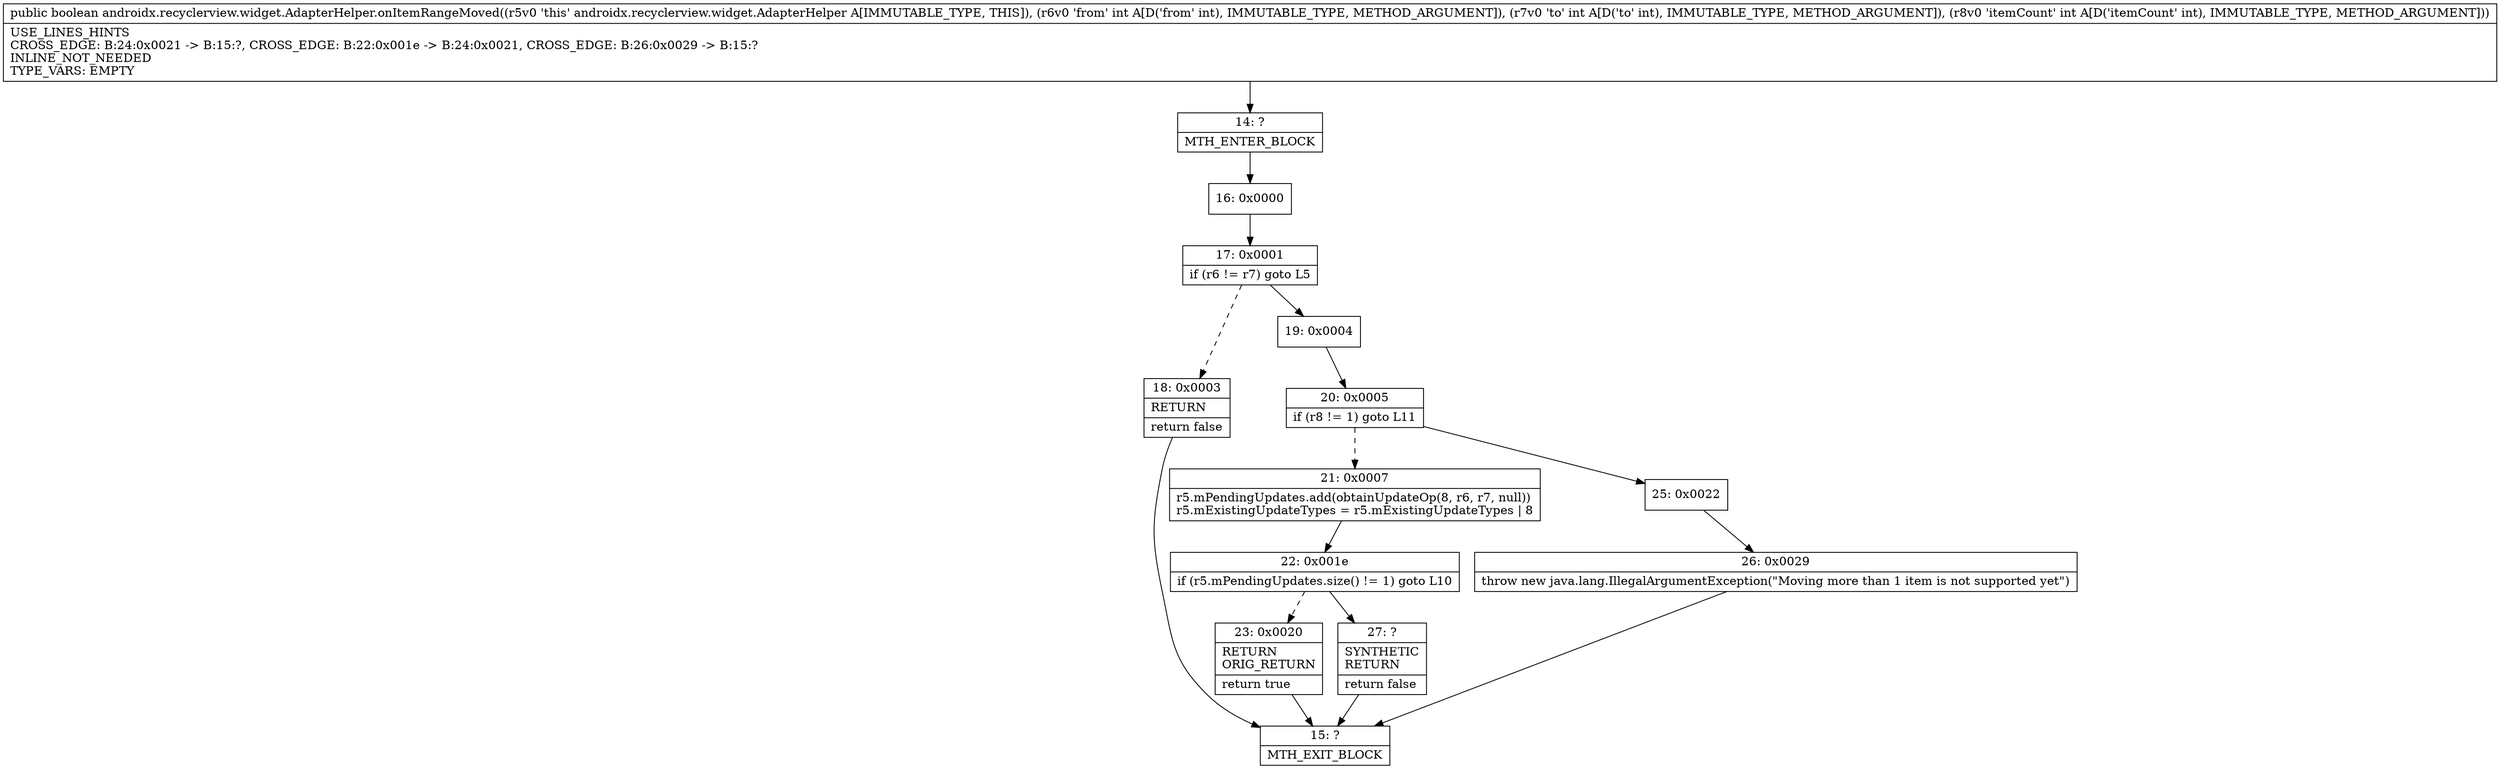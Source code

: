 digraph "CFG forandroidx.recyclerview.widget.AdapterHelper.onItemRangeMoved(III)Z" {
Node_14 [shape=record,label="{14\:\ ?|MTH_ENTER_BLOCK\l}"];
Node_16 [shape=record,label="{16\:\ 0x0000}"];
Node_17 [shape=record,label="{17\:\ 0x0001|if (r6 != r7) goto L5\l}"];
Node_18 [shape=record,label="{18\:\ 0x0003|RETURN\l|return false\l}"];
Node_15 [shape=record,label="{15\:\ ?|MTH_EXIT_BLOCK\l}"];
Node_19 [shape=record,label="{19\:\ 0x0004}"];
Node_20 [shape=record,label="{20\:\ 0x0005|if (r8 != 1) goto L11\l}"];
Node_21 [shape=record,label="{21\:\ 0x0007|r5.mPendingUpdates.add(obtainUpdateOp(8, r6, r7, null))\lr5.mExistingUpdateTypes = r5.mExistingUpdateTypes \| 8\l}"];
Node_22 [shape=record,label="{22\:\ 0x001e|if (r5.mPendingUpdates.size() != 1) goto L10\l}"];
Node_23 [shape=record,label="{23\:\ 0x0020|RETURN\lORIG_RETURN\l|return true\l}"];
Node_27 [shape=record,label="{27\:\ ?|SYNTHETIC\lRETURN\l|return false\l}"];
Node_25 [shape=record,label="{25\:\ 0x0022}"];
Node_26 [shape=record,label="{26\:\ 0x0029|throw new java.lang.IllegalArgumentException(\"Moving more than 1 item is not supported yet\")\l}"];
MethodNode[shape=record,label="{public boolean androidx.recyclerview.widget.AdapterHelper.onItemRangeMoved((r5v0 'this' androidx.recyclerview.widget.AdapterHelper A[IMMUTABLE_TYPE, THIS]), (r6v0 'from' int A[D('from' int), IMMUTABLE_TYPE, METHOD_ARGUMENT]), (r7v0 'to' int A[D('to' int), IMMUTABLE_TYPE, METHOD_ARGUMENT]), (r8v0 'itemCount' int A[D('itemCount' int), IMMUTABLE_TYPE, METHOD_ARGUMENT]))  | USE_LINES_HINTS\lCROSS_EDGE: B:24:0x0021 \-\> B:15:?, CROSS_EDGE: B:22:0x001e \-\> B:24:0x0021, CROSS_EDGE: B:26:0x0029 \-\> B:15:?\lINLINE_NOT_NEEDED\lTYPE_VARS: EMPTY\l}"];
MethodNode -> Node_14;Node_14 -> Node_16;
Node_16 -> Node_17;
Node_17 -> Node_18[style=dashed];
Node_17 -> Node_19;
Node_18 -> Node_15;
Node_19 -> Node_20;
Node_20 -> Node_21[style=dashed];
Node_20 -> Node_25;
Node_21 -> Node_22;
Node_22 -> Node_23[style=dashed];
Node_22 -> Node_27;
Node_23 -> Node_15;
Node_27 -> Node_15;
Node_25 -> Node_26;
Node_26 -> Node_15;
}

